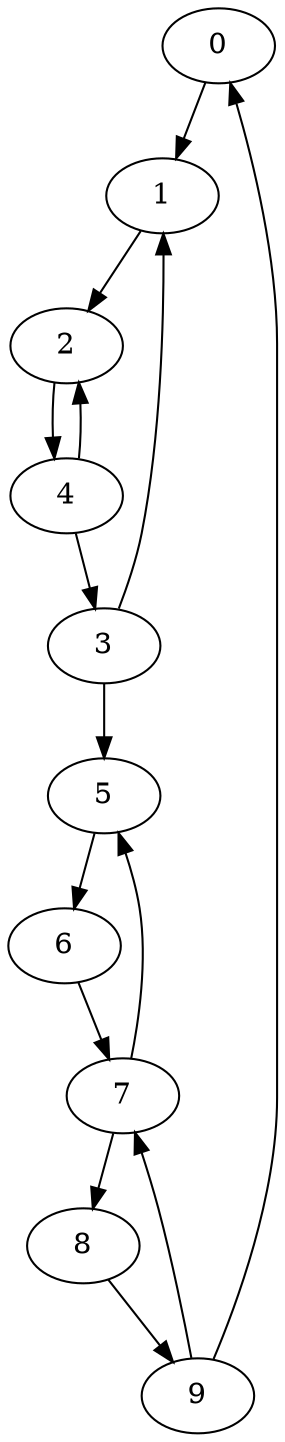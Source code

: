 digraph fsm {
0 -> 1;
1 -> 2;
2 -> 4;
3 -> 5;
3 -> 1;
4 -> 2;
4 -> 3;
5 -> 6;
6 -> 7;
7 -> 5;
7 -> 8;
8 -> 9;
9 -> 7;
9 -> 0;
}